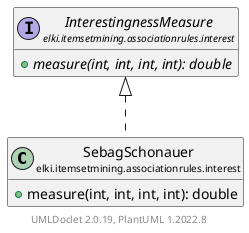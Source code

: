 @startuml
    remove .*\.(Instance|Par|Parameterizer|Factory)$
    set namespaceSeparator none
    hide empty fields
    hide empty methods

    class "<size:14>SebagSchonauer\n<size:10>elki.itemsetmining.associationrules.interest" as elki.itemsetmining.associationrules.interest.SebagSchonauer [[SebagSchonauer.html]] {
        +measure(int, int, int, int): double
    }

    interface "<size:14>InterestingnessMeasure\n<size:10>elki.itemsetmining.associationrules.interest" as elki.itemsetmining.associationrules.interest.InterestingnessMeasure [[InterestingnessMeasure.html]] {
        {abstract} +measure(int, int, int, int): double
    }

    elki.itemsetmining.associationrules.interest.InterestingnessMeasure <|.. elki.itemsetmining.associationrules.interest.SebagSchonauer

    center footer UMLDoclet 2.0.19, PlantUML 1.2022.8
@enduml
